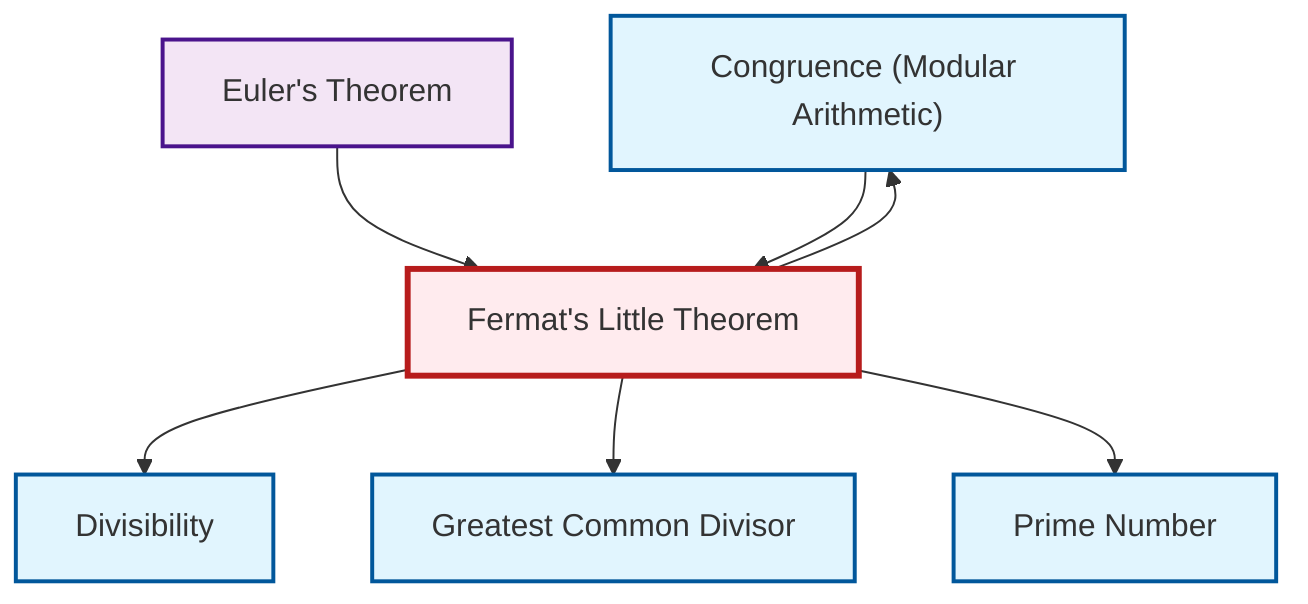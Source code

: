 graph TD
    classDef definition fill:#e1f5fe,stroke:#01579b,stroke-width:2px
    classDef theorem fill:#f3e5f5,stroke:#4a148c,stroke-width:2px
    classDef axiom fill:#fff3e0,stroke:#e65100,stroke-width:2px
    classDef example fill:#e8f5e9,stroke:#1b5e20,stroke-width:2px
    classDef current fill:#ffebee,stroke:#b71c1c,stroke-width:3px
    def-prime["Prime Number"]:::definition
    def-divisibility["Divisibility"]:::definition
    def-congruence["Congruence (Modular Arithmetic)"]:::definition
    thm-fermat-little["Fermat's Little Theorem"]:::theorem
    def-gcd["Greatest Common Divisor"]:::definition
    thm-euler["Euler's Theorem"]:::theorem
    thm-euler --> thm-fermat-little
    thm-fermat-little --> def-divisibility
    def-congruence --> thm-fermat-little
    thm-fermat-little --> def-congruence
    thm-fermat-little --> def-gcd
    thm-fermat-little --> def-prime
    class thm-fermat-little current